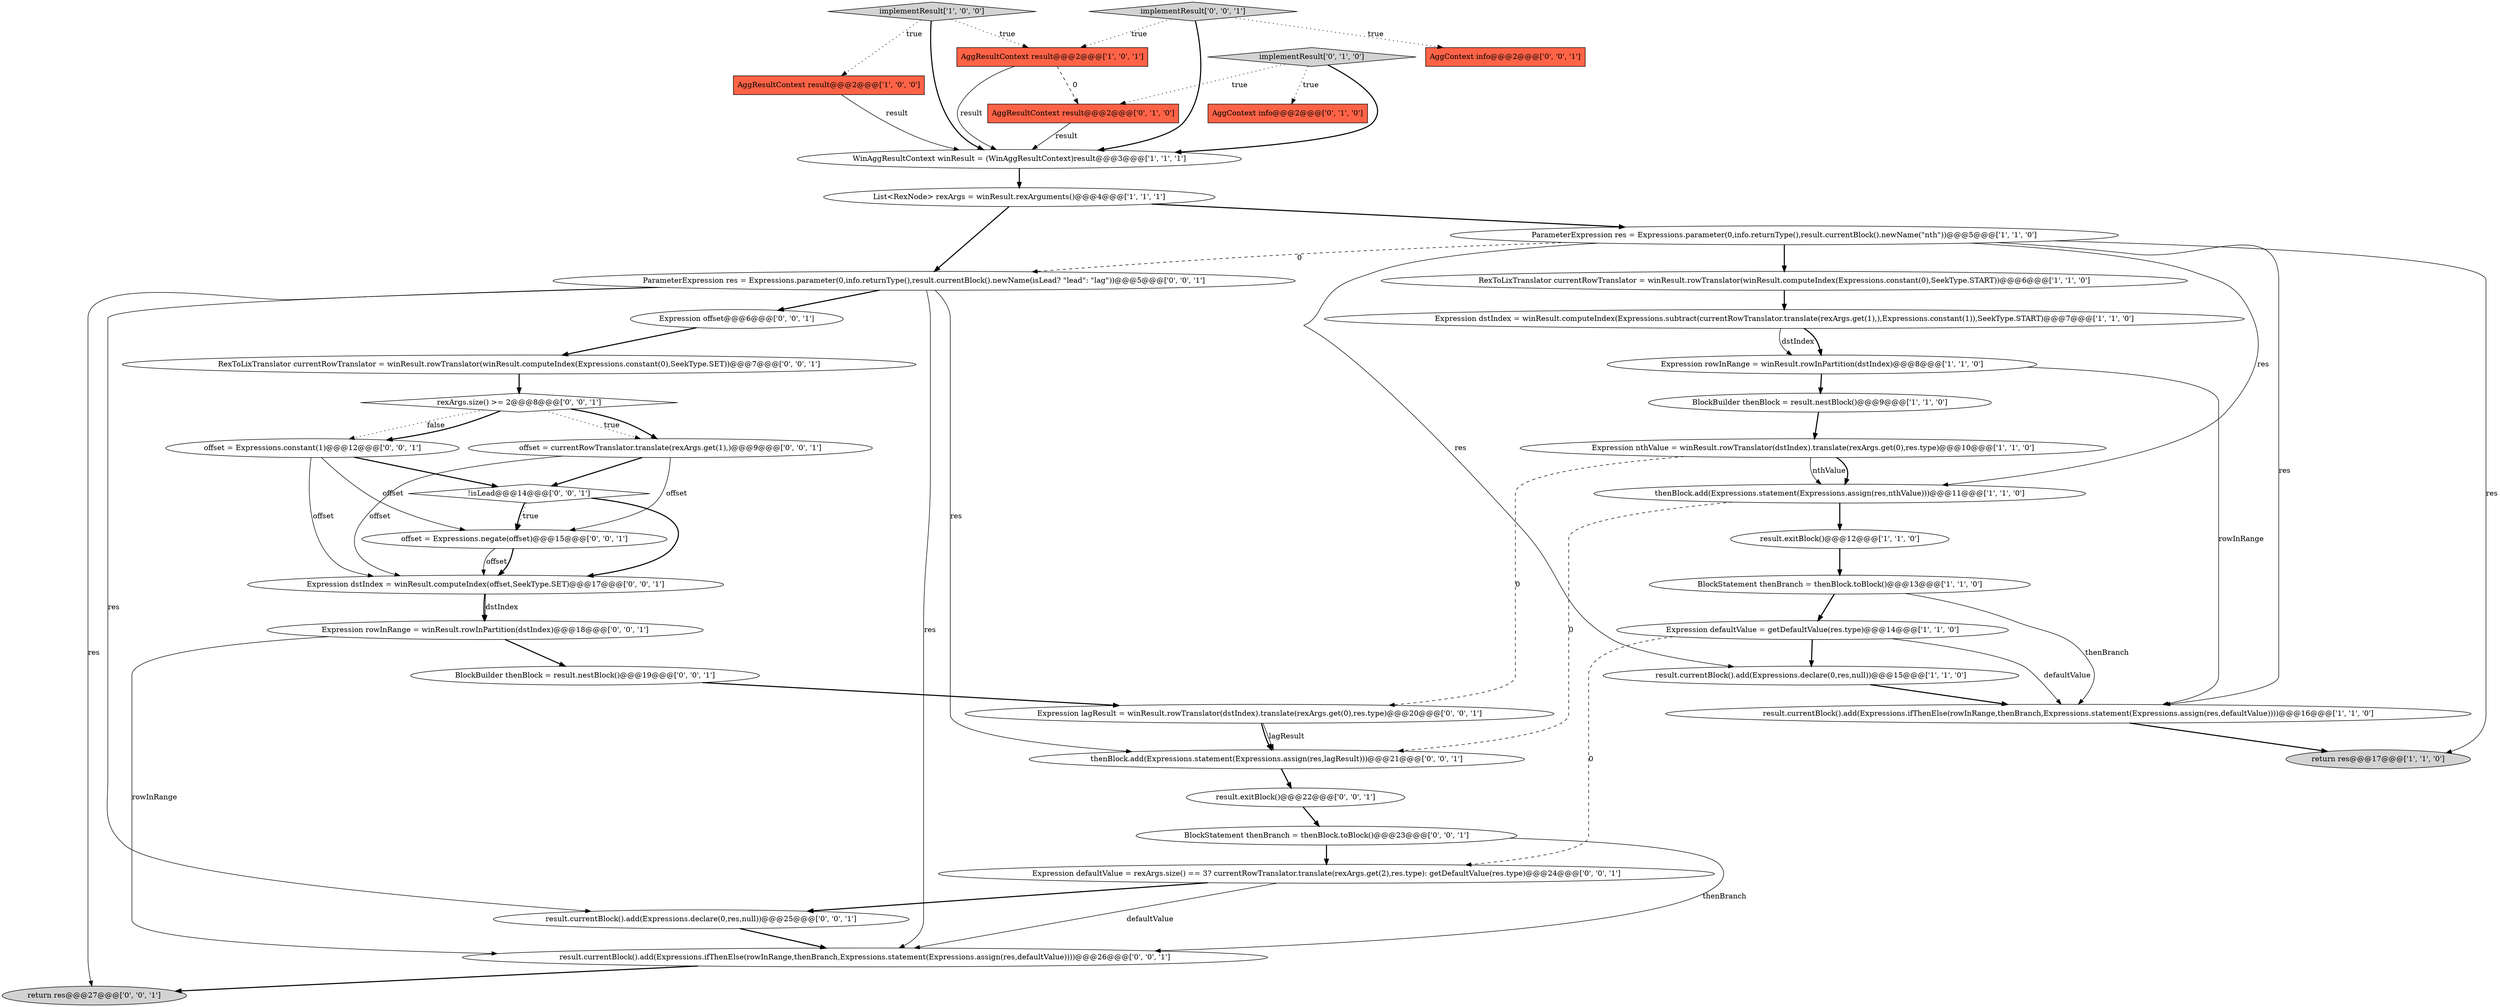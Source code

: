 digraph {
20 [style = filled, label = "AggResultContext result@@@2@@@['0', '1', '0']", fillcolor = tomato, shape = box image = "AAA1AAABBB2BBB"];
32 [style = filled, label = "BlockBuilder thenBlock = result.nestBlock()@@@19@@@['0', '0', '1']", fillcolor = white, shape = ellipse image = "AAA0AAABBB3BBB"];
38 [style = filled, label = "Expression defaultValue = rexArgs.size() == 3? currentRowTranslator.translate(rexArgs.get(2),res.type): getDefaultValue(res.type)@@@24@@@['0', '0', '1']", fillcolor = white, shape = ellipse image = "AAA0AAABBB3BBB"];
27 [style = filled, label = "Expression rowInRange = winResult.rowInPartition(dstIndex)@@@18@@@['0', '0', '1']", fillcolor = white, shape = ellipse image = "AAA0AAABBB3BBB"];
26 [style = filled, label = "Expression offset@@@6@@@['0', '0', '1']", fillcolor = white, shape = ellipse image = "AAA0AAABBB3BBB"];
3 [style = filled, label = "BlockStatement thenBranch = thenBlock.toBlock()@@@13@@@['1', '1', '0']", fillcolor = white, shape = ellipse image = "AAA0AAABBB1BBB"];
0 [style = filled, label = "WinAggResultContext winResult = (WinAggResultContext)result@@@3@@@['1', '1', '1']", fillcolor = white, shape = ellipse image = "AAA0AAABBB1BBB"];
35 [style = filled, label = "offset = currentRowTranslator.translate(rexArgs.get(1),)@@@9@@@['0', '0', '1']", fillcolor = white, shape = ellipse image = "AAA0AAABBB3BBB"];
41 [style = filled, label = "result.exitBlock()@@@22@@@['0', '0', '1']", fillcolor = white, shape = ellipse image = "AAA0AAABBB3BBB"];
24 [style = filled, label = "ParameterExpression res = Expressions.parameter(0,info.returnType(),result.currentBlock().newName(isLead? \"lead\": \"lag\"))@@@5@@@['0', '0', '1']", fillcolor = white, shape = ellipse image = "AAA0AAABBB3BBB"];
5 [style = filled, label = "result.currentBlock().add(Expressions.ifThenElse(rowInRange,thenBranch,Expressions.statement(Expressions.assign(res,defaultValue))))@@@16@@@['1', '1', '0']", fillcolor = white, shape = ellipse image = "AAA0AAABBB1BBB"];
2 [style = filled, label = "Expression defaultValue = getDefaultValue(res.type)@@@14@@@['1', '1', '0']", fillcolor = white, shape = ellipse image = "AAA0AAABBB1BBB"];
13 [style = filled, label = "Expression nthValue = winResult.rowTranslator(dstIndex).translate(rexArgs.get(0),res.type)@@@10@@@['1', '1', '0']", fillcolor = white, shape = ellipse image = "AAA0AAABBB1BBB"];
9 [style = filled, label = "implementResult['1', '0', '0']", fillcolor = lightgray, shape = diamond image = "AAA0AAABBB1BBB"];
12 [style = filled, label = "ParameterExpression res = Expressions.parameter(0,info.returnType(),result.currentBlock().newName(\"nth\"))@@@5@@@['1', '1', '0']", fillcolor = white, shape = ellipse image = "AAA0AAABBB1BBB"];
22 [style = filled, label = "RexToLixTranslator currentRowTranslator = winResult.rowTranslator(winResult.computeIndex(Expressions.constant(0),SeekType.SET))@@@7@@@['0', '0', '1']", fillcolor = white, shape = ellipse image = "AAA0AAABBB3BBB"];
15 [style = filled, label = "AggResultContext result@@@2@@@['1', '0', '1']", fillcolor = tomato, shape = box image = "AAA0AAABBB1BBB"];
10 [style = filled, label = "result.exitBlock()@@@12@@@['1', '1', '0']", fillcolor = white, shape = ellipse image = "AAA0AAABBB1BBB"];
31 [style = filled, label = "rexArgs.size() >= 2@@@8@@@['0', '0', '1']", fillcolor = white, shape = diamond image = "AAA0AAABBB3BBB"];
6 [style = filled, label = "RexToLixTranslator currentRowTranslator = winResult.rowTranslator(winResult.computeIndex(Expressions.constant(0),SeekType.START))@@@6@@@['1', '1', '0']", fillcolor = white, shape = ellipse image = "AAA0AAABBB1BBB"];
21 [style = filled, label = "BlockStatement thenBranch = thenBlock.toBlock()@@@23@@@['0', '0', '1']", fillcolor = white, shape = ellipse image = "AAA0AAABBB3BBB"];
4 [style = filled, label = "AggResultContext result@@@2@@@['1', '0', '0']", fillcolor = tomato, shape = box image = "AAA0AAABBB1BBB"];
39 [style = filled, label = "result.currentBlock().add(Expressions.declare(0,res,null))@@@25@@@['0', '0', '1']", fillcolor = white, shape = ellipse image = "AAA0AAABBB3BBB"];
16 [style = filled, label = "List<RexNode> rexArgs = winResult.rexArguments()@@@4@@@['1', '1', '1']", fillcolor = white, shape = ellipse image = "AAA0AAABBB1BBB"];
14 [style = filled, label = "return res@@@17@@@['1', '1', '0']", fillcolor = lightgray, shape = ellipse image = "AAA0AAABBB1BBB"];
30 [style = filled, label = "implementResult['0', '0', '1']", fillcolor = lightgray, shape = diamond image = "AAA0AAABBB3BBB"];
40 [style = filled, label = "offset = Expressions.negate(offset)@@@15@@@['0', '0', '1']", fillcolor = white, shape = ellipse image = "AAA0AAABBB3BBB"];
1 [style = filled, label = "Expression dstIndex = winResult.computeIndex(Expressions.subtract(currentRowTranslator.translate(rexArgs.get(1),),Expressions.constant(1)),SeekType.START)@@@7@@@['1', '1', '0']", fillcolor = white, shape = ellipse image = "AAA0AAABBB1BBB"];
7 [style = filled, label = "Expression rowInRange = winResult.rowInPartition(dstIndex)@@@8@@@['1', '1', '0']", fillcolor = white, shape = ellipse image = "AAA0AAABBB1BBB"];
11 [style = filled, label = "BlockBuilder thenBlock = result.nestBlock()@@@9@@@['1', '1', '0']", fillcolor = white, shape = ellipse image = "AAA0AAABBB1BBB"];
33 [style = filled, label = "Expression dstIndex = winResult.computeIndex(offset,SeekType.SET)@@@17@@@['0', '0', '1']", fillcolor = white, shape = ellipse image = "AAA0AAABBB3BBB"];
25 [style = filled, label = "!isLead@@@14@@@['0', '0', '1']", fillcolor = white, shape = diamond image = "AAA0AAABBB3BBB"];
36 [style = filled, label = "offset = Expressions.constant(1)@@@12@@@['0', '0', '1']", fillcolor = white, shape = ellipse image = "AAA0AAABBB3BBB"];
19 [style = filled, label = "implementResult['0', '1', '0']", fillcolor = lightgray, shape = diamond image = "AAA0AAABBB2BBB"];
37 [style = filled, label = "thenBlock.add(Expressions.statement(Expressions.assign(res,lagResult)))@@@21@@@['0', '0', '1']", fillcolor = white, shape = ellipse image = "AAA0AAABBB3BBB"];
8 [style = filled, label = "thenBlock.add(Expressions.statement(Expressions.assign(res,nthValue)))@@@11@@@['1', '1', '0']", fillcolor = white, shape = ellipse image = "AAA0AAABBB1BBB"];
29 [style = filled, label = "return res@@@27@@@['0', '0', '1']", fillcolor = lightgray, shape = ellipse image = "AAA0AAABBB3BBB"];
18 [style = filled, label = "AggContext info@@@2@@@['0', '1', '0']", fillcolor = tomato, shape = box image = "AAA0AAABBB2BBB"];
34 [style = filled, label = "Expression lagResult = winResult.rowTranslator(dstIndex).translate(rexArgs.get(0),res.type)@@@20@@@['0', '0', '1']", fillcolor = white, shape = ellipse image = "AAA0AAABBB3BBB"];
23 [style = filled, label = "AggContext info@@@2@@@['0', '0', '1']", fillcolor = tomato, shape = box image = "AAA0AAABBB3BBB"];
28 [style = filled, label = "result.currentBlock().add(Expressions.ifThenElse(rowInRange,thenBranch,Expressions.statement(Expressions.assign(res,defaultValue))))@@@26@@@['0', '0', '1']", fillcolor = white, shape = ellipse image = "AAA0AAABBB3BBB"];
17 [style = filled, label = "result.currentBlock().add(Expressions.declare(0,res,null))@@@15@@@['1', '1', '0']", fillcolor = white, shape = ellipse image = "AAA0AAABBB1BBB"];
4->0 [style = solid, label="result"];
2->17 [style = bold, label=""];
28->29 [style = bold, label=""];
8->10 [style = bold, label=""];
0->16 [style = bold, label=""];
17->5 [style = bold, label=""];
15->20 [style = dashed, label="0"];
27->32 [style = bold, label=""];
7->11 [style = bold, label=""];
24->29 [style = solid, label="res"];
8->37 [style = dashed, label="0"];
12->17 [style = solid, label="res"];
9->0 [style = bold, label=""];
25->33 [style = bold, label=""];
31->35 [style = dotted, label="true"];
19->20 [style = dotted, label="true"];
1->7 [style = solid, label="dstIndex"];
16->24 [style = bold, label=""];
37->41 [style = bold, label=""];
41->21 [style = bold, label=""];
12->5 [style = solid, label="res"];
19->18 [style = dotted, label="true"];
31->36 [style = dotted, label="false"];
22->31 [style = bold, label=""];
10->3 [style = bold, label=""];
31->36 [style = bold, label=""];
36->40 [style = solid, label="offset"];
15->0 [style = solid, label="result"];
24->39 [style = solid, label="res"];
32->34 [style = bold, label=""];
27->28 [style = solid, label="rowInRange"];
5->14 [style = bold, label=""];
2->5 [style = solid, label="defaultValue"];
12->6 [style = bold, label=""];
38->39 [style = bold, label=""];
1->7 [style = bold, label=""];
33->27 [style = bold, label=""];
2->38 [style = dashed, label="0"];
39->28 [style = bold, label=""];
12->8 [style = solid, label="res"];
19->0 [style = bold, label=""];
26->22 [style = bold, label=""];
21->38 [style = bold, label=""];
38->28 [style = solid, label="defaultValue"];
35->25 [style = bold, label=""];
40->33 [style = solid, label="offset"];
35->40 [style = solid, label="offset"];
6->1 [style = bold, label=""];
33->27 [style = solid, label="dstIndex"];
21->28 [style = solid, label="thenBranch"];
13->8 [style = solid, label="nthValue"];
24->26 [style = bold, label=""];
36->25 [style = bold, label=""];
40->33 [style = bold, label=""];
31->35 [style = bold, label=""];
3->2 [style = bold, label=""];
7->5 [style = solid, label="rowInRange"];
34->37 [style = bold, label=""];
20->0 [style = solid, label="result"];
25->40 [style = dotted, label="true"];
12->24 [style = dashed, label="0"];
3->5 [style = solid, label="thenBranch"];
11->13 [style = bold, label=""];
30->23 [style = dotted, label="true"];
35->33 [style = solid, label="offset"];
9->4 [style = dotted, label="true"];
9->15 [style = dotted, label="true"];
30->0 [style = bold, label=""];
12->14 [style = solid, label="res"];
13->8 [style = bold, label=""];
30->15 [style = dotted, label="true"];
13->34 [style = dashed, label="0"];
16->12 [style = bold, label=""];
36->33 [style = solid, label="offset"];
24->28 [style = solid, label="res"];
25->40 [style = bold, label=""];
24->37 [style = solid, label="res"];
34->37 [style = solid, label="lagResult"];
}
